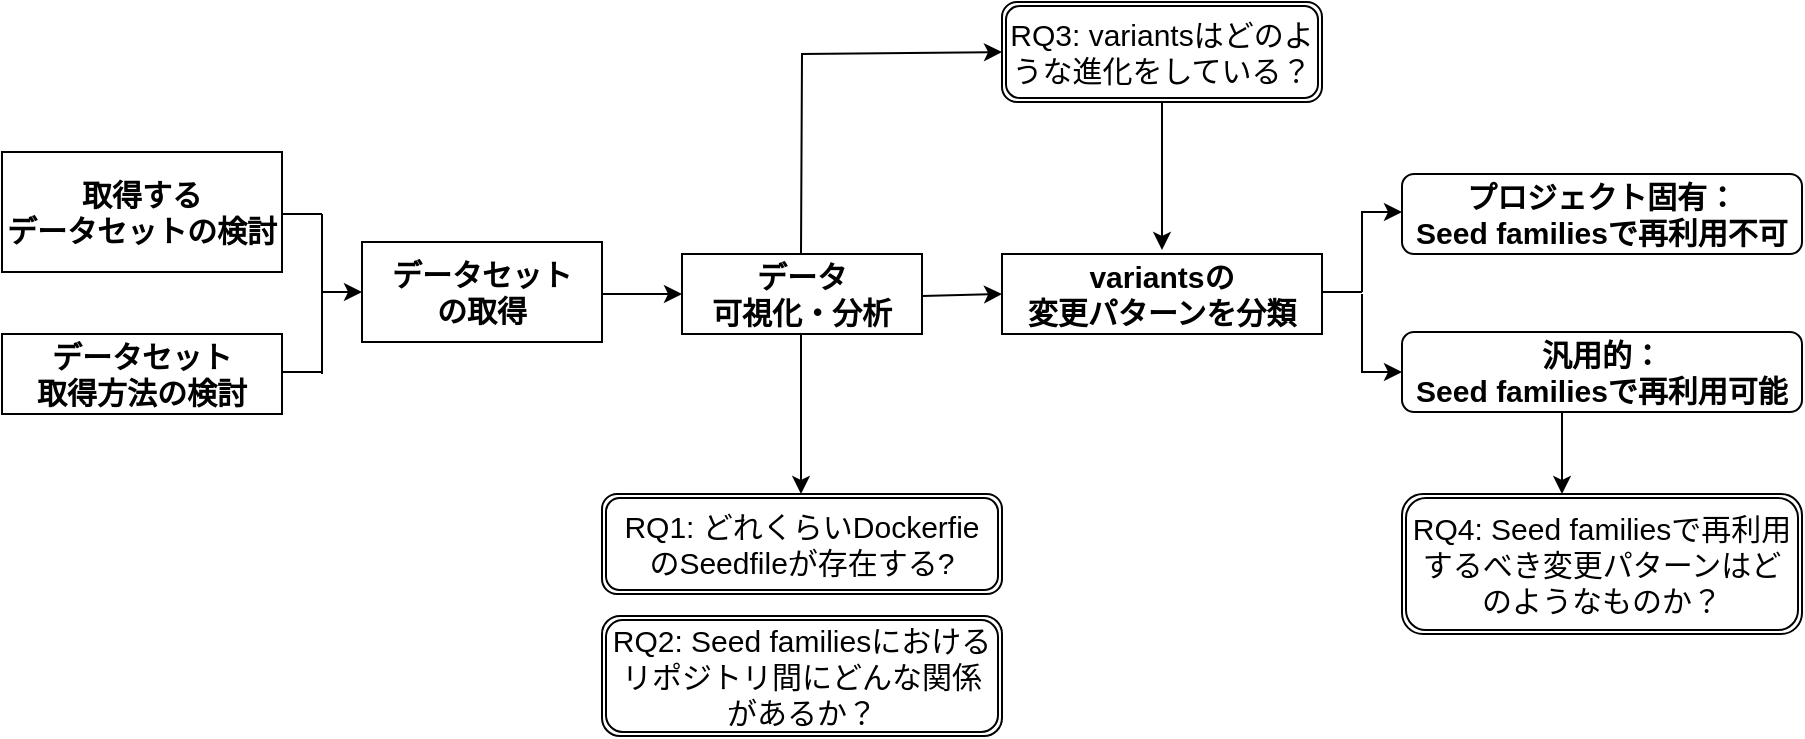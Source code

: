 <mxfile version="13.4.6" type="github">
  <diagram id="obTy85SXWd_0BbzrrrLL" name="ページ1">
    <mxGraphModel dx="1349" dy="713" grid="1" gridSize="10" guides="1" tooltips="1" connect="1" arrows="1" fold="1" page="1" pageScale="1" pageWidth="4681" pageHeight="3300" math="0" shadow="0">
      <root>
        <mxCell id="0" />
        <mxCell id="1" parent="0" />
        <mxCell id="2" value="&lt;b style=&quot;font-size: 15px&quot;&gt;取得する&lt;br&gt;データセットの検討&lt;/b&gt;" style="whiteSpace=wrap;html=1;" vertex="1" parent="1">
          <mxGeometry x="300" y="149" width="140" height="60" as="geometry" />
        </mxCell>
        <mxCell id="LOtdnlyA-SLDA4ZaEEWA-2" value="&lt;b style=&quot;font-size: 15px&quot;&gt;データセット&lt;br&gt;取得方法の検討&lt;/b&gt;" style="whiteSpace=wrap;html=1;" vertex="1" parent="1">
          <mxGeometry x="300" y="240" width="140" height="40" as="geometry" />
        </mxCell>
        <mxCell id="LOtdnlyA-SLDA4ZaEEWA-4" value="&lt;b&gt;&lt;font style=&quot;font-size: 15px&quot;&gt;データセット&lt;br&gt;の取得&lt;/font&gt;&lt;/b&gt;" style="whiteSpace=wrap;html=1;" vertex="1" parent="1">
          <mxGeometry x="480" y="194" width="120" height="50" as="geometry" />
        </mxCell>
        <mxCell id="LOtdnlyA-SLDA4ZaEEWA-5" value="&lt;b&gt;&lt;font style=&quot;font-size: 15px&quot;&gt;データ&lt;br&gt;可視化・分析&lt;/font&gt;&lt;/b&gt;" style="whiteSpace=wrap;html=1;" vertex="1" parent="1">
          <mxGeometry x="640" y="200" width="120" height="40" as="geometry" />
        </mxCell>
        <mxCell id="LOtdnlyA-SLDA4ZaEEWA-9" value="&lt;font style=&quot;font-size: 15px&quot;&gt;RQ1: どれくらいDockerfie&lt;br&gt;のSeedfileが存在する?&lt;/font&gt;" style="shape=ext;double=1;rounded=1;whiteSpace=wrap;html=1;" vertex="1" parent="1">
          <mxGeometry x="600" y="320" width="200" height="50" as="geometry" />
        </mxCell>
        <mxCell id="LOtdnlyA-SLDA4ZaEEWA-12" value="" style="line;strokeWidth=1;direction=south;html=1;" vertex="1" parent="1">
          <mxGeometry x="455" y="180" width="10" height="80" as="geometry" />
        </mxCell>
        <mxCell id="LOtdnlyA-SLDA4ZaEEWA-13" value="" style="line;strokeWidth=1;html=1;" vertex="1" parent="1">
          <mxGeometry x="440" y="175" width="20" height="10" as="geometry" />
        </mxCell>
        <mxCell id="LOtdnlyA-SLDA4ZaEEWA-14" value="" style="line;strokeWidth=1;html=1;" vertex="1" parent="1">
          <mxGeometry x="440" y="254" width="20" height="10" as="geometry" />
        </mxCell>
        <mxCell id="LOtdnlyA-SLDA4ZaEEWA-15" value="" style="endArrow=classic;html=1;" edge="1" parent="1">
          <mxGeometry width="50" height="50" relative="1" as="geometry">
            <mxPoint x="460" y="219" as="sourcePoint" />
            <mxPoint x="480" y="219" as="targetPoint" />
          </mxGeometry>
        </mxCell>
        <mxCell id="LOtdnlyA-SLDA4ZaEEWA-16" value="" style="endArrow=classic;html=1;" edge="1" parent="1">
          <mxGeometry width="50" height="50" relative="1" as="geometry">
            <mxPoint x="600" y="220" as="sourcePoint" />
            <mxPoint x="640" y="220" as="targetPoint" />
          </mxGeometry>
        </mxCell>
        <mxCell id="LOtdnlyA-SLDA4ZaEEWA-17" value="" style="endArrow=classic;html=1;" edge="1" parent="1">
          <mxGeometry width="50" height="50" relative="1" as="geometry">
            <mxPoint x="699.5" y="240" as="sourcePoint" />
            <mxPoint x="699.5" y="320" as="targetPoint" />
          </mxGeometry>
        </mxCell>
        <mxCell id="LOtdnlyA-SLDA4ZaEEWA-18" value="&lt;font style=&quot;font-size: 15px&quot;&gt;RQ3: variantsはどのような進化をしている？&lt;/font&gt;" style="shape=ext;double=1;rounded=1;whiteSpace=wrap;html=1;" vertex="1" parent="1">
          <mxGeometry x="800" y="74" width="160" height="50" as="geometry" />
        </mxCell>
        <mxCell id="LOtdnlyA-SLDA4ZaEEWA-19" value="" style="endArrow=classic;html=1;entryX=0;entryY=0.5;entryDx=0;entryDy=0;rounded=0;" edge="1" parent="1" target="LOtdnlyA-SLDA4ZaEEWA-18">
          <mxGeometry width="50" height="50" relative="1" as="geometry">
            <mxPoint x="699.5" y="200" as="sourcePoint" />
            <mxPoint x="700" y="50" as="targetPoint" />
            <Array as="points">
              <mxPoint x="700" y="100" />
            </Array>
          </mxGeometry>
        </mxCell>
        <mxCell id="LOtdnlyA-SLDA4ZaEEWA-20" value="" style="endArrow=classic;html=1;" edge="1" parent="1">
          <mxGeometry width="50" height="50" relative="1" as="geometry">
            <mxPoint x="760" y="221" as="sourcePoint" />
            <mxPoint x="800" y="220" as="targetPoint" />
          </mxGeometry>
        </mxCell>
        <mxCell id="LOtdnlyA-SLDA4ZaEEWA-21" value="&lt;b style=&quot;font-size: 15px&quot;&gt;variantsの&lt;br&gt;変更パターンを分類&lt;/b&gt;" style="whiteSpace=wrap;html=1;" vertex="1" parent="1">
          <mxGeometry x="800" y="200" width="160" height="40" as="geometry" />
        </mxCell>
        <mxCell id="LOtdnlyA-SLDA4ZaEEWA-22" value="" style="endArrow=classic;html=1;exitX=0.5;exitY=1;exitDx=0;exitDy=0;" edge="1" parent="1" source="LOtdnlyA-SLDA4ZaEEWA-18">
          <mxGeometry width="50" height="50" relative="1" as="geometry">
            <mxPoint x="740" y="210" as="sourcePoint" />
            <mxPoint x="880" y="198" as="targetPoint" />
          </mxGeometry>
        </mxCell>
        <mxCell id="LOtdnlyA-SLDA4ZaEEWA-23" value="&lt;b style=&quot;font-size: 15px&quot;&gt;プロジェクト固有：&lt;br&gt;Seed familiesで再利用不可&lt;/b&gt;" style="rounded=1;whiteSpace=wrap;html=1;strokeWidth=1;" vertex="1" parent="1">
          <mxGeometry x="1000" y="160" width="200" height="40" as="geometry" />
        </mxCell>
        <mxCell id="LOtdnlyA-SLDA4ZaEEWA-24" value="&lt;b style=&quot;font-size: 15px&quot;&gt;汎用的：&lt;br&gt;Seed familiesで再利用可能&lt;/b&gt;" style="rounded=1;whiteSpace=wrap;html=1;strokeWidth=1;" vertex="1" parent="1">
          <mxGeometry x="1000" y="239" width="200" height="40" as="geometry" />
        </mxCell>
        <mxCell id="LOtdnlyA-SLDA4ZaEEWA-25" value="" style="endArrow=none;html=1;" edge="1" parent="1">
          <mxGeometry width="50" height="50" relative="1" as="geometry">
            <mxPoint x="960" y="219" as="sourcePoint" />
            <mxPoint x="980" y="219" as="targetPoint" />
          </mxGeometry>
        </mxCell>
        <mxCell id="LOtdnlyA-SLDA4ZaEEWA-26" value="" style="endArrow=classic;html=1;entryX=0;entryY=0.5;entryDx=0;entryDy=0;rounded=0;" edge="1" parent="1">
          <mxGeometry width="50" height="50" relative="1" as="geometry">
            <mxPoint x="980" y="219" as="sourcePoint" />
            <mxPoint x="1000" y="179" as="targetPoint" />
            <Array as="points">
              <mxPoint x="980" y="179" />
            </Array>
          </mxGeometry>
        </mxCell>
        <mxCell id="LOtdnlyA-SLDA4ZaEEWA-27" value="" style="endArrow=classic;html=1;entryX=0;entryY=0.5;entryDx=0;entryDy=0;rounded=0;" edge="1" parent="1" target="LOtdnlyA-SLDA4ZaEEWA-24">
          <mxGeometry width="50" height="50" relative="1" as="geometry">
            <mxPoint x="980" y="220" as="sourcePoint" />
            <mxPoint x="986" y="285" as="targetPoint" />
            <Array as="points">
              <mxPoint x="980" y="259" />
            </Array>
          </mxGeometry>
        </mxCell>
        <mxCell id="LOtdnlyA-SLDA4ZaEEWA-28" value="" style="endArrow=classic;html=1;" edge="1" parent="1">
          <mxGeometry width="50" height="50" relative="1" as="geometry">
            <mxPoint x="1080" y="279" as="sourcePoint" />
            <mxPoint x="1080" y="320" as="targetPoint" />
          </mxGeometry>
        </mxCell>
        <mxCell id="LOtdnlyA-SLDA4ZaEEWA-29" value="&lt;font style=&quot;font-size: 15px&quot;&gt;RQ4: Seed familiesで再利用するべき変更パターンはどのようなものか？&lt;/font&gt;" style="shape=ext;double=1;rounded=1;whiteSpace=wrap;html=1;" vertex="1" parent="1">
          <mxGeometry x="1000" y="320" width="200" height="70" as="geometry" />
        </mxCell>
        <mxCell id="LOtdnlyA-SLDA4ZaEEWA-30" value="&lt;span&gt;&lt;font style=&quot;font-size: 15px&quot;&gt;RQ2: Seed familiesにおけるリポジトリ間にどんな関係があるか？&lt;/font&gt;&lt;/span&gt;" style="shape=ext;double=1;rounded=1;whiteSpace=wrap;html=1;strokeWidth=1;" vertex="1" parent="1">
          <mxGeometry x="600" y="381" width="200" height="60" as="geometry" />
        </mxCell>
      </root>
    </mxGraphModel>
  </diagram>
</mxfile>

